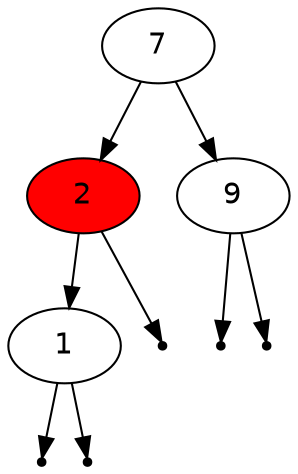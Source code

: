   digraph BST{
          node [fontname="Helvetica"];
          7 [style="filled" fillcolor="white"]
          2 [style="filled" fillcolor="white"]
          7 -> 2;
          2 [style="filled" fillcolor="red"]
          2 -> 1;
          null1 [shape=point];
          1 -> null1;
          null2 [shape=point];
          1 -> null2;
          null3 [shape=point];
          2 -> null3;
          9 [style="filled" fillcolor="white"]
          7 -> 9;
          null4 [shape=point];
          9 -> null4;
          null5 [shape=point];
          9 -> null5;
  }

